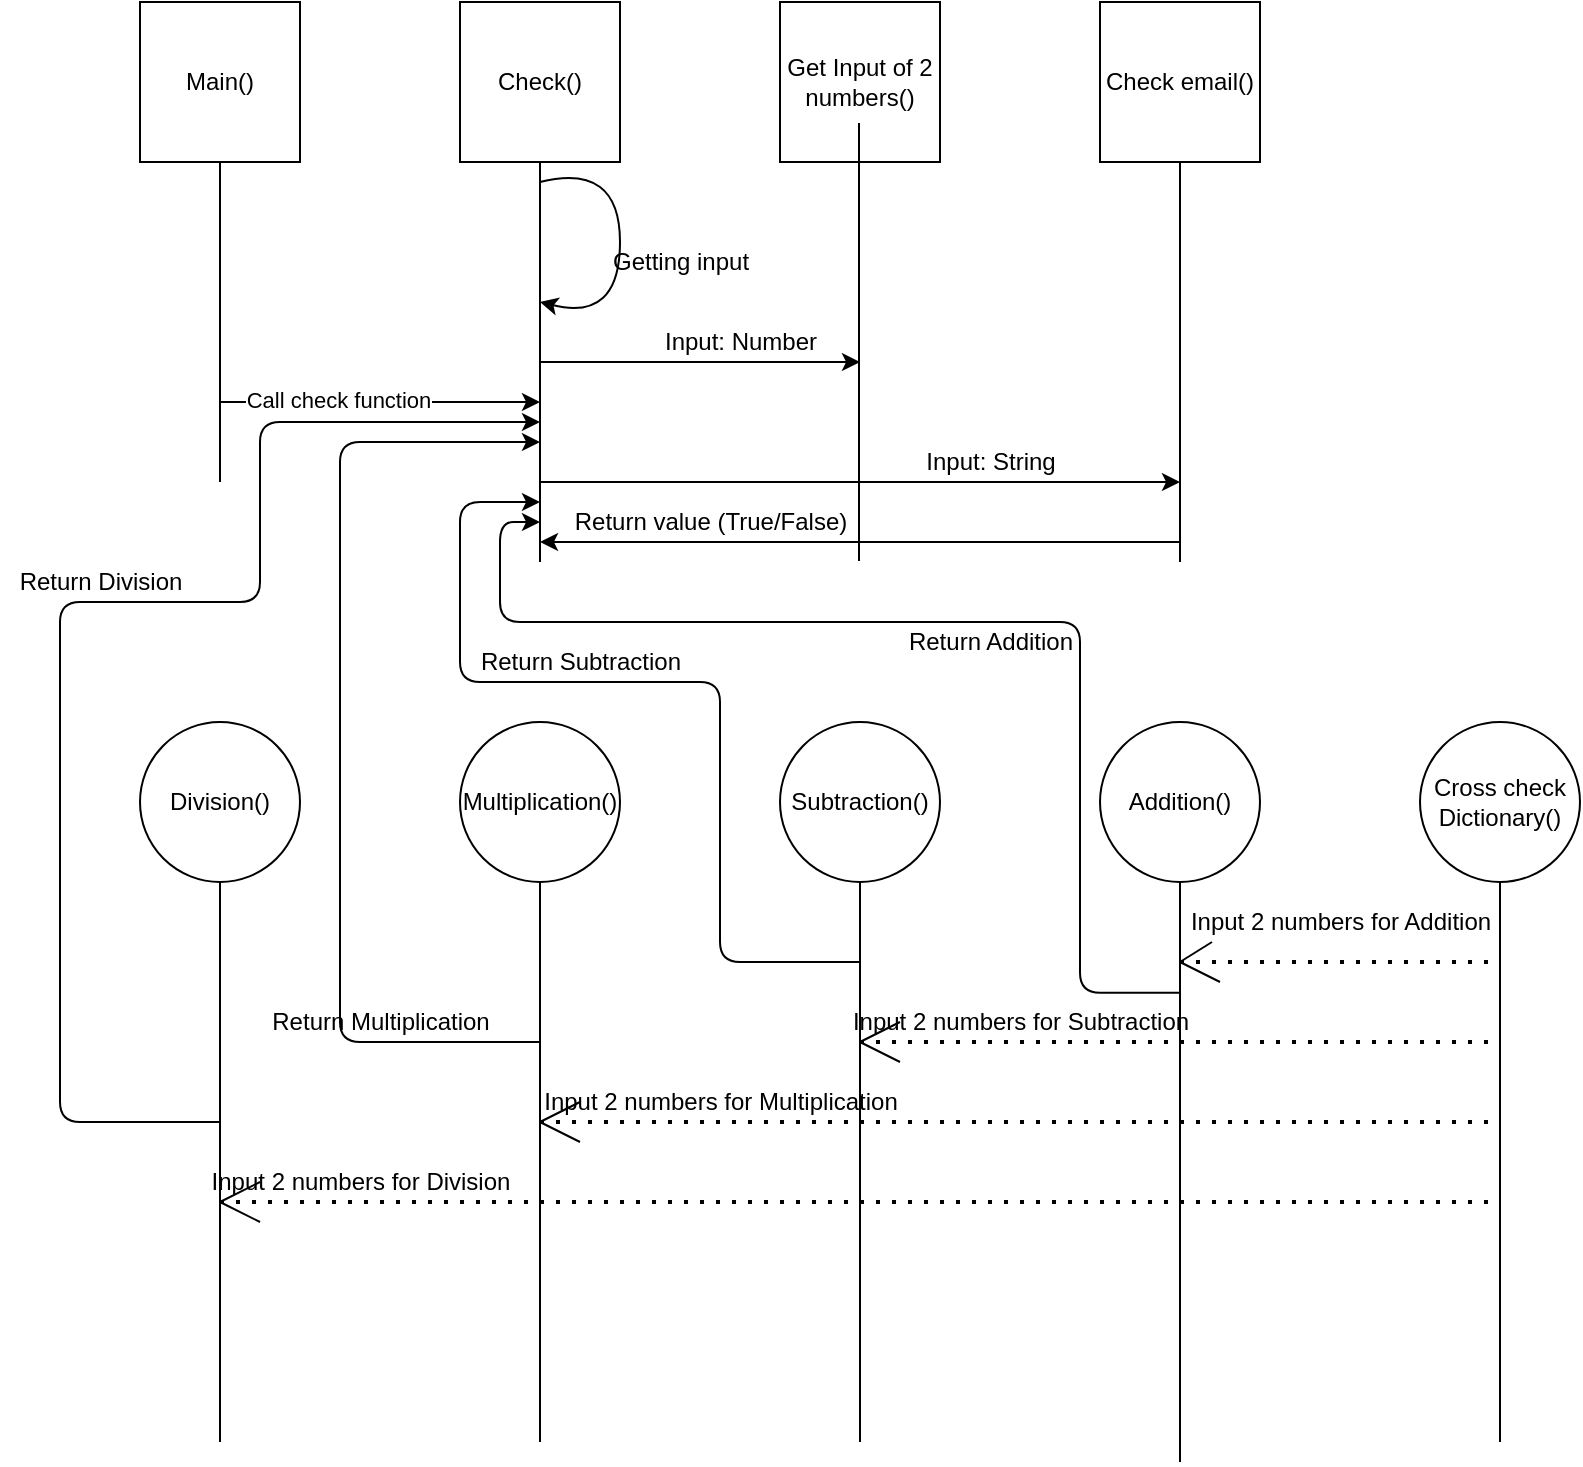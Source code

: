 <mxfile version="15.2.9" type="device"><diagram id="5loLosPIsSBu-676Mgm2" name="Page-1"><mxGraphModel dx="1038" dy="521" grid="1" gridSize="10" guides="1" tooltips="1" connect="1" arrows="1" fold="1" page="1" pageScale="1" pageWidth="850" pageHeight="1100" math="0" shadow="0"><root><mxCell id="0"/><mxCell id="1" parent="0"/><mxCell id="dKj5mR7M40h2lZdPNFBr-1" value="Main()" style="whiteSpace=wrap;html=1;aspect=fixed;" vertex="1" parent="1"><mxGeometry x="80" y="40" width="80" height="80" as="geometry"/></mxCell><mxCell id="dKj5mR7M40h2lZdPNFBr-2" value="Check()" style="whiteSpace=wrap;html=1;aspect=fixed;" vertex="1" parent="1"><mxGeometry x="240" y="40" width="80" height="80" as="geometry"/></mxCell><mxCell id="dKj5mR7M40h2lZdPNFBr-3" value="Get Input of 2 numbers()" style="whiteSpace=wrap;html=1;aspect=fixed;" vertex="1" parent="1"><mxGeometry x="400" y="40" width="80" height="80" as="geometry"/></mxCell><mxCell id="dKj5mR7M40h2lZdPNFBr-4" value="Check email()" style="whiteSpace=wrap;html=1;aspect=fixed;" vertex="1" parent="1"><mxGeometry x="560" y="40" width="80" height="80" as="geometry"/></mxCell><mxCell id="dKj5mR7M40h2lZdPNFBr-8" value="" style="endArrow=none;html=1;" edge="1" parent="1"><mxGeometry width="50" height="50" relative="1" as="geometry"><mxPoint x="439.5" y="319.5" as="sourcePoint"/><mxPoint x="439.5" y="100.5" as="targetPoint"/></mxGeometry></mxCell><mxCell id="dKj5mR7M40h2lZdPNFBr-9" value="" style="endArrow=none;html=1;entryX=0.5;entryY=1;entryDx=0;entryDy=0;" edge="1" parent="1" target="dKj5mR7M40h2lZdPNFBr-4"><mxGeometry width="50" height="50" relative="1" as="geometry"><mxPoint x="600" y="320" as="sourcePoint"/><mxPoint x="597" y="172" as="targetPoint"/></mxGeometry></mxCell><mxCell id="dKj5mR7M40h2lZdPNFBr-11" value="" style="endArrow=none;html=1;entryX=0.5;entryY=1;entryDx=0;entryDy=0;" edge="1" parent="1" target="dKj5mR7M40h2lZdPNFBr-2"><mxGeometry width="50" height="50" relative="1" as="geometry"><mxPoint x="280" y="320" as="sourcePoint"/><mxPoint x="450" y="240" as="targetPoint"/></mxGeometry></mxCell><mxCell id="dKj5mR7M40h2lZdPNFBr-12" value="" style="endArrow=none;html=1;entryX=0.5;entryY=1;entryDx=0;entryDy=0;" edge="1" parent="1" target="dKj5mR7M40h2lZdPNFBr-1"><mxGeometry width="50" height="50" relative="1" as="geometry"><mxPoint x="120" y="280" as="sourcePoint"/><mxPoint x="450" y="240" as="targetPoint"/></mxGeometry></mxCell><mxCell id="dKj5mR7M40h2lZdPNFBr-13" value="" style="endArrow=classic;html=1;" edge="1" parent="1"><mxGeometry width="50" height="50" relative="1" as="geometry"><mxPoint x="120" y="240" as="sourcePoint"/><mxPoint x="280" y="240" as="targetPoint"/></mxGeometry></mxCell><mxCell id="dKj5mR7M40h2lZdPNFBr-16" value="Call check function" style="edgeLabel;html=1;align=center;verticalAlign=middle;resizable=0;points=[];" vertex="1" connectable="0" parent="dKj5mR7M40h2lZdPNFBr-13"><mxGeometry x="-0.265" y="1" relative="1" as="geometry"><mxPoint as="offset"/></mxGeometry></mxCell><mxCell id="dKj5mR7M40h2lZdPNFBr-15" value="" style="curved=1;endArrow=classic;html=1;" edge="1" parent="1"><mxGeometry width="50" height="50" relative="1" as="geometry"><mxPoint x="280" y="130" as="sourcePoint"/><mxPoint x="280" y="190" as="targetPoint"/><Array as="points"><mxPoint x="320" y="120"/><mxPoint x="320" y="200"/></Array></mxGeometry></mxCell><mxCell id="dKj5mR7M40h2lZdPNFBr-17" value="Getting input" style="text;html=1;align=center;verticalAlign=middle;resizable=0;points=[];autosize=1;strokeColor=none;fillColor=none;" vertex="1" parent="1"><mxGeometry x="310" y="160" width="80" height="20" as="geometry"/></mxCell><mxCell id="dKj5mR7M40h2lZdPNFBr-18" value="" style="endArrow=classic;html=1;" edge="1" parent="1"><mxGeometry width="50" height="50" relative="1" as="geometry"><mxPoint x="280" y="220" as="sourcePoint"/><mxPoint x="440" y="220" as="targetPoint"/></mxGeometry></mxCell><mxCell id="dKj5mR7M40h2lZdPNFBr-19" value="" style="endArrow=classic;html=1;" edge="1" parent="1"><mxGeometry width="50" height="50" relative="1" as="geometry"><mxPoint x="280" y="280" as="sourcePoint"/><mxPoint x="600" y="280" as="targetPoint"/></mxGeometry></mxCell><mxCell id="dKj5mR7M40h2lZdPNFBr-20" value="Input: Number" style="text;html=1;align=center;verticalAlign=middle;resizable=0;points=[];autosize=1;strokeColor=none;fillColor=none;" vertex="1" parent="1"><mxGeometry x="335" y="200" width="90" height="20" as="geometry"/></mxCell><mxCell id="dKj5mR7M40h2lZdPNFBr-21" value="Input: String" style="text;html=1;align=center;verticalAlign=middle;resizable=0;points=[];autosize=1;strokeColor=none;fillColor=none;" vertex="1" parent="1"><mxGeometry x="465" y="260" width="80" height="20" as="geometry"/></mxCell><mxCell id="dKj5mR7M40h2lZdPNFBr-22" value="" style="endArrow=classic;html=1;" edge="1" parent="1"><mxGeometry width="50" height="50" relative="1" as="geometry"><mxPoint x="600" y="310" as="sourcePoint"/><mxPoint x="280" y="310" as="targetPoint"/></mxGeometry></mxCell><mxCell id="dKj5mR7M40h2lZdPNFBr-25" value="Return value (True/False)" style="text;html=1;align=center;verticalAlign=middle;resizable=0;points=[];autosize=1;strokeColor=none;fillColor=none;" vertex="1" parent="1"><mxGeometry x="290" y="290" width="150" height="20" as="geometry"/></mxCell><mxCell id="dKj5mR7M40h2lZdPNFBr-26" value="Cross check Dictionary()" style="ellipse;whiteSpace=wrap;html=1;aspect=fixed;" vertex="1" parent="1"><mxGeometry x="720" y="400" width="80" height="80" as="geometry"/></mxCell><mxCell id="dKj5mR7M40h2lZdPNFBr-27" value="Addition()" style="ellipse;whiteSpace=wrap;html=1;aspect=fixed;" vertex="1" parent="1"><mxGeometry x="560" y="400" width="80" height="80" as="geometry"/></mxCell><mxCell id="dKj5mR7M40h2lZdPNFBr-28" value="Subtraction()" style="ellipse;whiteSpace=wrap;html=1;aspect=fixed;" vertex="1" parent="1"><mxGeometry x="400" y="400" width="80" height="80" as="geometry"/></mxCell><mxCell id="dKj5mR7M40h2lZdPNFBr-29" value="Multiplication()" style="ellipse;whiteSpace=wrap;html=1;aspect=fixed;" vertex="1" parent="1"><mxGeometry x="240" y="400" width="80" height="80" as="geometry"/></mxCell><mxCell id="dKj5mR7M40h2lZdPNFBr-30" value="Division()" style="ellipse;whiteSpace=wrap;html=1;aspect=fixed;" vertex="1" parent="1"><mxGeometry x="80" y="400" width="80" height="80" as="geometry"/></mxCell><mxCell id="dKj5mR7M40h2lZdPNFBr-31" value="" style="endArrow=none;html=1;entryX=0.5;entryY=1;entryDx=0;entryDy=0;" edge="1" parent="1" target="dKj5mR7M40h2lZdPNFBr-30"><mxGeometry width="50" height="50" relative="1" as="geometry"><mxPoint x="120" y="760" as="sourcePoint"/><mxPoint x="450" y="610" as="targetPoint"/></mxGeometry></mxCell><mxCell id="dKj5mR7M40h2lZdPNFBr-32" value="" style="endArrow=none;html=1;entryX=0.5;entryY=1;entryDx=0;entryDy=0;" edge="1" parent="1" target="dKj5mR7M40h2lZdPNFBr-27"><mxGeometry width="50" height="50" relative="1" as="geometry"><mxPoint x="600" y="770" as="sourcePoint"/><mxPoint x="450" y="610" as="targetPoint"/></mxGeometry></mxCell><mxCell id="dKj5mR7M40h2lZdPNFBr-33" value="" style="endArrow=none;html=1;entryX=0.5;entryY=1;entryDx=0;entryDy=0;" edge="1" parent="1" target="dKj5mR7M40h2lZdPNFBr-28"><mxGeometry width="50" height="50" relative="1" as="geometry"><mxPoint x="440" y="760" as="sourcePoint"/><mxPoint x="450" y="610" as="targetPoint"/></mxGeometry></mxCell><mxCell id="dKj5mR7M40h2lZdPNFBr-34" value="" style="endArrow=none;html=1;entryX=0.5;entryY=1;entryDx=0;entryDy=0;" edge="1" parent="1" target="dKj5mR7M40h2lZdPNFBr-29"><mxGeometry width="50" height="50" relative="1" as="geometry"><mxPoint x="280" y="760" as="sourcePoint"/><mxPoint x="450" y="610" as="targetPoint"/></mxGeometry></mxCell><mxCell id="dKj5mR7M40h2lZdPNFBr-35" value="" style="endArrow=none;html=1;entryX=0.5;entryY=1;entryDx=0;entryDy=0;" edge="1" parent="1" target="dKj5mR7M40h2lZdPNFBr-26"><mxGeometry width="50" height="50" relative="1" as="geometry"><mxPoint x="760" y="760" as="sourcePoint"/><mxPoint x="450" y="610" as="targetPoint"/></mxGeometry></mxCell><mxCell id="dKj5mR7M40h2lZdPNFBr-39" value="" style="endArrow=none;dashed=1;html=1;dashPattern=1 3;strokeWidth=2;" edge="1" parent="1"><mxGeometry width="50" height="50" relative="1" as="geometry"><mxPoint x="600" y="520" as="sourcePoint"/><mxPoint x="760" y="520" as="targetPoint"/><Array as="points"/></mxGeometry></mxCell><mxCell id="dKj5mR7M40h2lZdPNFBr-40" value="" style="endArrow=none;dashed=1;html=1;dashPattern=1 3;strokeWidth=2;" edge="1" parent="1"><mxGeometry width="50" height="50" relative="1" as="geometry"><mxPoint x="440" y="560" as="sourcePoint"/><mxPoint x="760" y="560" as="targetPoint"/></mxGeometry></mxCell><mxCell id="dKj5mR7M40h2lZdPNFBr-41" value="" style="endArrow=none;dashed=1;html=1;dashPattern=1 3;strokeWidth=2;" edge="1" parent="1"><mxGeometry width="50" height="50" relative="1" as="geometry"><mxPoint x="280" y="600" as="sourcePoint"/><mxPoint x="760" y="600" as="targetPoint"/></mxGeometry></mxCell><mxCell id="dKj5mR7M40h2lZdPNFBr-42" value="" style="endArrow=none;dashed=1;html=1;dashPattern=1 3;strokeWidth=2;" edge="1" parent="1"><mxGeometry width="50" height="50" relative="1" as="geometry"><mxPoint x="120" y="640" as="sourcePoint"/><mxPoint x="760" y="640" as="targetPoint"/></mxGeometry></mxCell><mxCell id="dKj5mR7M40h2lZdPNFBr-43" value="Input 2 numbers for Addition" style="text;html=1;align=center;verticalAlign=middle;resizable=0;points=[];autosize=1;strokeColor=none;fillColor=none;" vertex="1" parent="1"><mxGeometry x="595" y="490" width="170" height="20" as="geometry"/></mxCell><mxCell id="dKj5mR7M40h2lZdPNFBr-44" value="" style="endArrow=none;html=1;" edge="1" parent="1"><mxGeometry width="50" height="50" relative="1" as="geometry"><mxPoint x="600" y="520" as="sourcePoint"/><mxPoint x="616" y="510" as="targetPoint"/></mxGeometry></mxCell><mxCell id="dKj5mR7M40h2lZdPNFBr-46" value="" style="endArrow=none;html=1;" edge="1" parent="1"><mxGeometry width="50" height="50" relative="1" as="geometry"><mxPoint x="620" y="530" as="sourcePoint"/><mxPoint x="600" y="520" as="targetPoint"/><Array as="points"/></mxGeometry></mxCell><mxCell id="dKj5mR7M40h2lZdPNFBr-47" value="" style="endArrow=none;html=1;" edge="1" parent="1"><mxGeometry width="50" height="50" relative="1" as="geometry"><mxPoint x="280" y="600" as="sourcePoint"/><mxPoint x="300" y="590" as="targetPoint"/></mxGeometry></mxCell><mxCell id="dKj5mR7M40h2lZdPNFBr-48" value="" style="endArrow=none;html=1;" edge="1" parent="1"><mxGeometry width="50" height="50" relative="1" as="geometry"><mxPoint x="280" y="600" as="sourcePoint"/><mxPoint x="300" y="610" as="targetPoint"/></mxGeometry></mxCell><mxCell id="dKj5mR7M40h2lZdPNFBr-49" value="" style="endArrow=none;html=1;" edge="1" parent="1"><mxGeometry width="50" height="50" relative="1" as="geometry"><mxPoint x="120" y="640" as="sourcePoint"/><mxPoint x="140" y="630" as="targetPoint"/></mxGeometry></mxCell><mxCell id="dKj5mR7M40h2lZdPNFBr-50" value="" style="endArrow=none;html=1;" edge="1" parent="1"><mxGeometry width="50" height="50" relative="1" as="geometry"><mxPoint x="120" y="640" as="sourcePoint"/><mxPoint x="140" y="650" as="targetPoint"/></mxGeometry></mxCell><mxCell id="dKj5mR7M40h2lZdPNFBr-51" value="" style="endArrow=none;html=1;" edge="1" parent="1"><mxGeometry width="50" height="50" relative="1" as="geometry"><mxPoint x="440" y="560" as="sourcePoint"/><mxPoint x="460" y="570" as="targetPoint"/></mxGeometry></mxCell><mxCell id="dKj5mR7M40h2lZdPNFBr-52" value="" style="endArrow=none;html=1;" edge="1" parent="1"><mxGeometry width="50" height="50" relative="1" as="geometry"><mxPoint x="460" y="550" as="sourcePoint"/><mxPoint x="440" y="560" as="targetPoint"/></mxGeometry></mxCell><mxCell id="dKj5mR7M40h2lZdPNFBr-53" value="Input 2 numbers for Subtraction" style="text;html=1;align=center;verticalAlign=middle;resizable=0;points=[];autosize=1;strokeColor=none;fillColor=none;" vertex="1" parent="1"><mxGeometry x="430" y="540" width="180" height="20" as="geometry"/></mxCell><mxCell id="dKj5mR7M40h2lZdPNFBr-54" value="Input 2 numbers for Multiplication" style="text;html=1;align=center;verticalAlign=middle;resizable=0;points=[];autosize=1;strokeColor=none;fillColor=none;" vertex="1" parent="1"><mxGeometry x="275" y="580" width="190" height="20" as="geometry"/></mxCell><mxCell id="dKj5mR7M40h2lZdPNFBr-55" value="Input 2 numbers for Division" style="text;html=1;align=center;verticalAlign=middle;resizable=0;points=[];autosize=1;strokeColor=none;fillColor=none;" vertex="1" parent="1"><mxGeometry x="105" y="620" width="170" height="20" as="geometry"/></mxCell><mxCell id="dKj5mR7M40h2lZdPNFBr-56" value="" style="edgeStyle=segmentEdgeStyle;endArrow=classic;html=1;exitX=0.947;exitY=-0.23;exitDx=0;exitDy=0;exitPerimeter=0;" edge="1" parent="1" source="dKj5mR7M40h2lZdPNFBr-53"><mxGeometry width="50" height="50" relative="1" as="geometry"><mxPoint x="490" y="465" as="sourcePoint"/><mxPoint x="280" y="300" as="targetPoint"/><Array as="points"><mxPoint x="550" y="535"/><mxPoint x="550" y="350"/><mxPoint x="260" y="350"/></Array></mxGeometry></mxCell><mxCell id="dKj5mR7M40h2lZdPNFBr-57" value="" style="edgeStyle=segmentEdgeStyle;endArrow=classic;html=1;" edge="1" parent="1"><mxGeometry width="50" height="50" relative="1" as="geometry"><mxPoint x="440" y="520" as="sourcePoint"/><mxPoint x="280" y="290" as="targetPoint"/><Array as="points"><mxPoint x="370" y="520"/><mxPoint x="370" y="380"/><mxPoint x="240" y="380"/></Array></mxGeometry></mxCell><mxCell id="dKj5mR7M40h2lZdPNFBr-59" value="Return Addition" style="text;html=1;align=center;verticalAlign=middle;resizable=0;points=[];autosize=1;strokeColor=none;fillColor=none;" vertex="1" parent="1"><mxGeometry x="455" y="350" width="100" height="20" as="geometry"/></mxCell><mxCell id="dKj5mR7M40h2lZdPNFBr-60" value="" style="edgeStyle=segmentEdgeStyle;endArrow=classic;html=1;" edge="1" parent="1"><mxGeometry width="50" height="50" relative="1" as="geometry"><mxPoint x="280" y="560" as="sourcePoint"/><mxPoint x="280" y="260" as="targetPoint"/><Array as="points"><mxPoint x="180" y="560"/><mxPoint x="180" y="260"/></Array></mxGeometry></mxCell><mxCell id="dKj5mR7M40h2lZdPNFBr-61" value="" style="edgeStyle=segmentEdgeStyle;endArrow=classic;html=1;" edge="1" parent="1"><mxGeometry width="50" height="50" relative="1" as="geometry"><mxPoint x="120" y="600" as="sourcePoint"/><mxPoint x="280" y="250" as="targetPoint"/><Array as="points"><mxPoint x="40" y="600"/><mxPoint x="40" y="340"/><mxPoint x="140" y="340"/><mxPoint x="140" y="250"/></Array></mxGeometry></mxCell><mxCell id="dKj5mR7M40h2lZdPNFBr-62" value="Return Division" style="text;html=1;align=center;verticalAlign=middle;resizable=0;points=[];autosize=1;strokeColor=none;fillColor=none;" vertex="1" parent="1"><mxGeometry x="10" y="320" width="100" height="20" as="geometry"/></mxCell><mxCell id="dKj5mR7M40h2lZdPNFBr-63" value="Return Subtraction" style="text;html=1;align=center;verticalAlign=middle;resizable=0;points=[];autosize=1;strokeColor=none;fillColor=none;" vertex="1" parent="1"><mxGeometry x="240" y="360" width="120" height="20" as="geometry"/></mxCell><mxCell id="dKj5mR7M40h2lZdPNFBr-64" value="Return Multiplication" style="text;html=1;align=center;verticalAlign=middle;resizable=0;points=[];autosize=1;strokeColor=none;fillColor=none;" vertex="1" parent="1"><mxGeometry x="140" y="540" width="120" height="20" as="geometry"/></mxCell></root></mxGraphModel></diagram></mxfile>